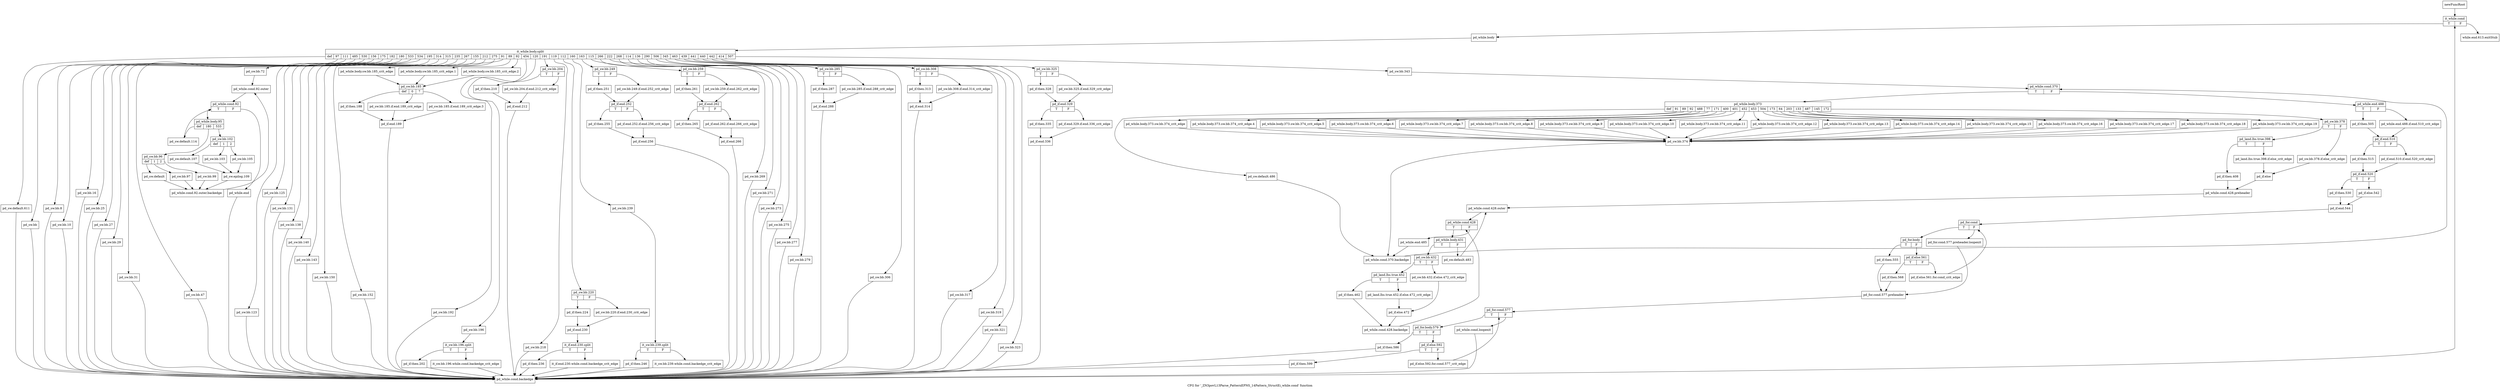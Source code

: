 digraph "CFG for '_ZN3povL13Parse_PatternEPNS_14Pattern_StructEi_while.cond' function" {
	label="CFG for '_ZN3povL13Parse_PatternEPNS_14Pattern_StructEi_while.cond' function";

	Node0x28daf50 [shape=record,label="{newFuncRoot}"];
	Node0x28daf50 -> Node0x28daff0;
	Node0x28dafa0 [shape=record,label="{while.end.613.exitStub}"];
	Node0x28daff0 [shape=record,label="{it_while.cond|{<s0>T|<s1>F}}"];
	Node0x28daff0:s0 -> Node0x28db040;
	Node0x28daff0:s1 -> Node0x28dafa0;
	Node0x28db040 [shape=record,label="{pd_while.body}"];
	Node0x28db040 -> Node0x38597c0;
	Node0x38597c0 [shape=record,label="{it_while.body.split|{<s0>def|<s1>97|<s2>111|<s3>485|<s4>530|<s5>156|<s6>175|<s7>182|<s8>180|<s9>533|<s10>534|<s11>195|<s12>314|<s13>315|<s14>235|<s15>267|<s16>155|<s17>212|<s18>275|<s19>91|<s20>89|<s21>92|<s22>454|<s23>120|<s24>191|<s25>119|<s26>112|<s27>160|<s28>163|<s29>115|<s30>266|<s31>222|<s32>268|<s33>114|<s34>136|<s35>290|<s36>506|<s37>345|<s38>463|<s39>439|<s40>441|<s41>440|<s42>442|<s43>414|<s44>507}}"];
	Node0x38597c0:s0 -> Node0x290dda0;
	Node0x38597c0:s1 -> Node0x290dd50;
	Node0x38597c0:s2 -> Node0x290dd00;
	Node0x38597c0:s3 -> Node0x290dcb0;
	Node0x38597c0:s4 -> Node0x290dc60;
	Node0x38597c0:s5 -> Node0x290dc10;
	Node0x38597c0:s6 -> Node0x290dbc0;
	Node0x38597c0:s7 -> Node0x290db70;
	Node0x38597c0:s8 -> Node0x290db20;
	Node0x38597c0:s9 -> Node0x290dad0;
	Node0x38597c0:s10 -> Node0x290d5d0;
	Node0x38597c0:s11 -> Node0x290d580;
	Node0x38597c0:s12 -> Node0x290d530;
	Node0x38597c0:s13 -> Node0x290d4e0;
	Node0x38597c0:s14 -> Node0x290d490;
	Node0x38597c0:s15 -> Node0x290d440;
	Node0x38597c0:s16 -> Node0x290d3f0;
	Node0x38597c0:s17 -> Node0x290d3a0;
	Node0x38597c0:s18 -> Node0x29046e0;
	Node0x38597c0:s19 -> Node0x2904500;
	Node0x38597c0:s20 -> Node0x29044b0;
	Node0x38597c0:s21 -> Node0x2904460;
	Node0x38597c0:s22 -> Node0x2904410;
	Node0x38597c0:s23 -> Node0x2904320;
	Node0x38597c0:s24 -> Node0x29041e0;
	Node0x38597c0:s25 -> Node0x2904190;
	Node0x38597c0:s26 -> Node0x2903fb0;
	Node0x38597c0:s27 -> Node0x2903ec0;
	Node0x38597c0:s28 -> Node0x2903c90;
	Node0x38597c0:s29 -> Node0x2903a60;
	Node0x38597c0:s30 -> Node0x2903a10;
	Node0x38597c0:s31 -> Node0x29039c0;
	Node0x38597c0:s32 -> Node0x2903970;
	Node0x38597c0:s33 -> Node0x2903920;
	Node0x38597c0:s34 -> Node0x29038d0;
	Node0x38597c0:s35 -> Node0x2903880;
	Node0x38597c0:s36 -> Node0x2903740;
	Node0x38597c0:s37 -> Node0x29036f0;
	Node0x38597c0:s38 -> Node0x29035b0;
	Node0x38597c0:s39 -> Node0x2903560;
	Node0x38597c0:s40 -> Node0x2903510;
	Node0x38597c0:s41 -> Node0x29034c0;
	Node0x38597c0:s42 -> Node0x2903470;
	Node0x38597c0:s43 -> Node0x2903240;
	Node0x38597c0:s44 -> Node0x28db090;
	Node0x28db090 [shape=record,label="{pd_sw.bb.343}"];
	Node0x28db090 -> Node0x28db0e0;
	Node0x28db0e0 [shape=record,label="{pd_while.cond.370|{<s0>T|<s1>F}}"];
	Node0x28db0e0:s0 -> Node0x29025c0;
	Node0x28db0e0:s1 -> Node0x28db130;
	Node0x28db130 [shape=record,label="{pd_while.end.488|{<s0>T|<s1>F}}"];
	Node0x28db130:s0 -> Node0x28db1d0;
	Node0x28db130:s1 -> Node0x28db180;
	Node0x28db180 [shape=record,label="{pd_while.end.488.if.end.510_crit_edge}"];
	Node0x28db180 -> Node0x28d3a10;
	Node0x28db1d0 [shape=record,label="{pd_if.then.505}"];
	Node0x28db1d0 -> Node0x28d3a10;
	Node0x28d3a10 [shape=record,label="{pd_if.end.510|{<s0>T|<s1>F}}"];
	Node0x28d3a10:s0 -> Node0x28d3ab0;
	Node0x28d3a10:s1 -> Node0x28d3a60;
	Node0x28d3a60 [shape=record,label="{pd_if.end.510.if.end.520_crit_edge}"];
	Node0x28d3a60 -> Node0x28d3b00;
	Node0x28d3ab0 [shape=record,label="{pd_if.then.515}"];
	Node0x28d3ab0 -> Node0x28d3b00;
	Node0x28d3b00 [shape=record,label="{pd_if.end.520|{<s0>T|<s1>F}}"];
	Node0x28d3b00:s0 -> Node0x28d3ba0;
	Node0x28d3b00:s1 -> Node0x28d3b50;
	Node0x28d3b50 [shape=record,label="{pd_if.else.542}"];
	Node0x28d3b50 -> Node0x28d3bf0;
	Node0x28d3ba0 [shape=record,label="{pd_if.then.530}"];
	Node0x28d3ba0 -> Node0x28d3bf0;
	Node0x28d3bf0 [shape=record,label="{pd_if.end.544}"];
	Node0x28d3bf0 -> Node0x28d3c40;
	Node0x28d3c40 [shape=record,label="{pd_for.cond|{<s0>T|<s1>F}}"];
	Node0x28d3c40:s0 -> Node0x28d3ce0;
	Node0x28d3c40:s1 -> Node0x28d3c90;
	Node0x28d3c90 [shape=record,label="{pd_for.cond.577.preheader.loopexit}"];
	Node0x28d3c90 -> Node0x2902340;
	Node0x28d3ce0 [shape=record,label="{pd_for.body|{<s0>T|<s1>F}}"];
	Node0x28d3ce0:s0 -> Node0x28d3e20;
	Node0x28d3ce0:s1 -> Node0x28d3d30;
	Node0x28d3d30 [shape=record,label="{pd_if.else.561|{<s0>T|<s1>F}}"];
	Node0x28d3d30:s0 -> Node0x28d3dd0;
	Node0x28d3d30:s1 -> Node0x28d3d80;
	Node0x28d3d80 [shape=record,label="{pd_if.else.561.for.cond_crit_edge}"];
	Node0x28d3d80 -> Node0x28d3c40;
	Node0x28d3dd0 [shape=record,label="{pd_if.then.568}"];
	Node0x28d3dd0 -> Node0x2902340;
	Node0x28d3e20 [shape=record,label="{pd_if.then.555}"];
	Node0x28d3e20 -> Node0x2902340;
	Node0x2902340 [shape=record,label="{pd_for.cond.577.preheader}"];
	Node0x2902340 -> Node0x2902390;
	Node0x2902390 [shape=record,label="{pd_for.cond.577|{<s0>T|<s1>F}}"];
	Node0x2902390:s0 -> Node0x2902430;
	Node0x2902390:s1 -> Node0x29023e0;
	Node0x29023e0 [shape=record,label="{pd_while.cond.loopexit}"];
	Node0x29023e0 -> Node0x290ddf0;
	Node0x2902430 [shape=record,label="{pd_for.body.579|{<s0>T|<s1>F}}"];
	Node0x2902430:s0 -> Node0x2902570;
	Node0x2902430:s1 -> Node0x2902480;
	Node0x2902480 [shape=record,label="{pd_if.else.592|{<s0>T|<s1>F}}"];
	Node0x2902480:s0 -> Node0x2902520;
	Node0x2902480:s1 -> Node0x29024d0;
	Node0x29024d0 [shape=record,label="{pd_if.else.592.for.cond.577_crit_edge}"];
	Node0x29024d0 -> Node0x2902390;
	Node0x2902520 [shape=record,label="{pd_if.then.599}"];
	Node0x2902520 -> Node0x290ddf0;
	Node0x2902570 [shape=record,label="{pd_if.then.586}"];
	Node0x2902570 -> Node0x290ddf0;
	Node0x29025c0 [shape=record,label="{pd_while.body.373|{<s0>def|<s1>91|<s2>89|<s3>92|<s4>488|<s5>77|<s6>171|<s7>400|<s8>401|<s9>452|<s10>453|<s11>504|<s12>173|<s13>64|<s14>203|<s15>133|<s16>487|<s17>145|<s18>172}}"];
	Node0x29025c0:s0 -> Node0x29031a0;
	Node0x29025c0:s1 -> Node0x2903100;
	Node0x29025c0:s2 -> Node0x29030b0;
	Node0x29025c0:s3 -> Node0x2903060;
	Node0x29025c0:s4 -> Node0x2903010;
	Node0x29025c0:s5 -> Node0x2902fc0;
	Node0x29025c0:s6 -> Node0x2902f70;
	Node0x29025c0:s7 -> Node0x2902f20;
	Node0x29025c0:s8 -> Node0x2902ed0;
	Node0x29025c0:s9 -> Node0x2902e80;
	Node0x29025c0:s10 -> Node0x2902e30;
	Node0x29025c0:s11 -> Node0x2902de0;
	Node0x29025c0:s12 -> Node0x2902d90;
	Node0x29025c0:s13 -> Node0x2902d40;
	Node0x29025c0:s14 -> Node0x2902cf0;
	Node0x29025c0:s15 -> Node0x2902ca0;
	Node0x29025c0:s16 -> Node0x2902c50;
	Node0x29025c0:s17 -> Node0x2902c00;
	Node0x29025c0:s18 -> Node0x2902610;
	Node0x2902610 [shape=record,label="{pd_sw.bb.378|{<s0>T|<s1>F}}"];
	Node0x2902610:s0 -> Node0x29026b0;
	Node0x2902610:s1 -> Node0x2902660;
	Node0x2902660 [shape=record,label="{pd_sw.bb.378.if.else_crit_edge}"];
	Node0x2902660 -> Node0x2902750;
	Node0x29026b0 [shape=record,label="{pd_land.lhs.true.398|{<s0>T|<s1>F}}"];
	Node0x29026b0:s0 -> Node0x29027a0;
	Node0x29026b0:s1 -> Node0x2902700;
	Node0x2902700 [shape=record,label="{pd_land.lhs.true.398.if.else_crit_edge}"];
	Node0x2902700 -> Node0x2902750;
	Node0x2902750 [shape=record,label="{pd_if.else}"];
	Node0x2902750 -> Node0x29027f0;
	Node0x29027a0 [shape=record,label="{pd_if.then.408}"];
	Node0x29027a0 -> Node0x29027f0;
	Node0x29027f0 [shape=record,label="{pd_while.cond.428.preheader}"];
	Node0x29027f0 -> Node0x2902840;
	Node0x2902840 [shape=record,label="{pd_while.cond.428.outer}"];
	Node0x2902840 -> Node0x2902890;
	Node0x2902890 [shape=record,label="{pd_while.cond.428|{<s0>T|<s1>F}}"];
	Node0x2902890:s0 -> Node0x2902930;
	Node0x2902890:s1 -> Node0x29028e0;
	Node0x29028e0 [shape=record,label="{pd_while.end.485}"];
	Node0x29028e0 -> Node0x29031f0;
	Node0x2902930 [shape=record,label="{pd_while.body.431|{<s0>T|<s1>F}}"];
	Node0x2902930:s0 -> Node0x29029d0;
	Node0x2902930:s1 -> Node0x2902980;
	Node0x2902980 [shape=record,label="{pd_sw.default.483}"];
	Node0x2902980 -> Node0x2902840;
	Node0x29029d0 [shape=record,label="{pd_sw.bb.432|{<s0>T|<s1>F}}"];
	Node0x29029d0:s0 -> Node0x2902a70;
	Node0x29029d0:s1 -> Node0x2902a20;
	Node0x2902a20 [shape=record,label="{pd_sw.bb.432.if.else.472_crit_edge}"];
	Node0x2902a20 -> Node0x2902b10;
	Node0x2902a70 [shape=record,label="{pd_land.lhs.true.452|{<s0>T|<s1>F}}"];
	Node0x2902a70:s0 -> Node0x2902b60;
	Node0x2902a70:s1 -> Node0x2902ac0;
	Node0x2902ac0 [shape=record,label="{pd_land.lhs.true.452.if.else.472_crit_edge}"];
	Node0x2902ac0 -> Node0x2902b10;
	Node0x2902b10 [shape=record,label="{pd_if.else.472}"];
	Node0x2902b10 -> Node0x2902bb0;
	Node0x2902b60 [shape=record,label="{pd_if.then.462}"];
	Node0x2902b60 -> Node0x2902bb0;
	Node0x2902bb0 [shape=record,label="{pd_while.cond.428.backedge}"];
	Node0x2902bb0 -> Node0x2902890;
	Node0x2902c00 [shape=record,label="{pd_while.body.373.sw.bb.374_crit_edge.19}"];
	Node0x2902c00 -> Node0x2903150;
	Node0x2902c50 [shape=record,label="{pd_while.body.373.sw.bb.374_crit_edge.18}"];
	Node0x2902c50 -> Node0x2903150;
	Node0x2902ca0 [shape=record,label="{pd_while.body.373.sw.bb.374_crit_edge.17}"];
	Node0x2902ca0 -> Node0x2903150;
	Node0x2902cf0 [shape=record,label="{pd_while.body.373.sw.bb.374_crit_edge.16}"];
	Node0x2902cf0 -> Node0x2903150;
	Node0x2902d40 [shape=record,label="{pd_while.body.373.sw.bb.374_crit_edge.15}"];
	Node0x2902d40 -> Node0x2903150;
	Node0x2902d90 [shape=record,label="{pd_while.body.373.sw.bb.374_crit_edge.14}"];
	Node0x2902d90 -> Node0x2903150;
	Node0x2902de0 [shape=record,label="{pd_while.body.373.sw.bb.374_crit_edge.13}"];
	Node0x2902de0 -> Node0x2903150;
	Node0x2902e30 [shape=record,label="{pd_while.body.373.sw.bb.374_crit_edge.12}"];
	Node0x2902e30 -> Node0x2903150;
	Node0x2902e80 [shape=record,label="{pd_while.body.373.sw.bb.374_crit_edge.11}"];
	Node0x2902e80 -> Node0x2903150;
	Node0x2902ed0 [shape=record,label="{pd_while.body.373.sw.bb.374_crit_edge.10}"];
	Node0x2902ed0 -> Node0x2903150;
	Node0x2902f20 [shape=record,label="{pd_while.body.373.sw.bb.374_crit_edge.9}"];
	Node0x2902f20 -> Node0x2903150;
	Node0x2902f70 [shape=record,label="{pd_while.body.373.sw.bb.374_crit_edge.8}"];
	Node0x2902f70 -> Node0x2903150;
	Node0x2902fc0 [shape=record,label="{pd_while.body.373.sw.bb.374_crit_edge.7}"];
	Node0x2902fc0 -> Node0x2903150;
	Node0x2903010 [shape=record,label="{pd_while.body.373.sw.bb.374_crit_edge.6}"];
	Node0x2903010 -> Node0x2903150;
	Node0x2903060 [shape=record,label="{pd_while.body.373.sw.bb.374_crit_edge.5}"];
	Node0x2903060 -> Node0x2903150;
	Node0x29030b0 [shape=record,label="{pd_while.body.373.sw.bb.374_crit_edge.4}"];
	Node0x29030b0 -> Node0x2903150;
	Node0x2903100 [shape=record,label="{pd_while.body.373.sw.bb.374_crit_edge}"];
	Node0x2903100 -> Node0x2903150;
	Node0x2903150 [shape=record,label="{pd_sw.bb.374}"];
	Node0x2903150 -> Node0x29031f0;
	Node0x29031a0 [shape=record,label="{pd_sw.default.486}"];
	Node0x29031a0 -> Node0x29031f0;
	Node0x29031f0 [shape=record,label="{pd_while.cond.370.backedge}"];
	Node0x29031f0 -> Node0x28db0e0;
	Node0x2903240 [shape=record,label="{pd_sw.bb.325|{<s0>T|<s1>F}}"];
	Node0x2903240:s0 -> Node0x29032e0;
	Node0x2903240:s1 -> Node0x2903290;
	Node0x2903290 [shape=record,label="{pd_sw.bb.325.if.end.329_crit_edge}"];
	Node0x2903290 -> Node0x2903330;
	Node0x29032e0 [shape=record,label="{pd_if.then.328}"];
	Node0x29032e0 -> Node0x2903330;
	Node0x2903330 [shape=record,label="{pd_if.end.329|{<s0>T|<s1>F}}"];
	Node0x2903330:s0 -> Node0x29033d0;
	Node0x2903330:s1 -> Node0x2903380;
	Node0x2903380 [shape=record,label="{pd_if.end.329.if.end.336_crit_edge}"];
	Node0x2903380 -> Node0x2903420;
	Node0x29033d0 [shape=record,label="{pd_if.then.335}"];
	Node0x29033d0 -> Node0x2903420;
	Node0x2903420 [shape=record,label="{pd_if.end.336}"];
	Node0x2903420 -> Node0x290ddf0;
	Node0x2903470 [shape=record,label="{pd_sw.bb.323}"];
	Node0x2903470 -> Node0x290ddf0;
	Node0x29034c0 [shape=record,label="{pd_sw.bb.321}"];
	Node0x29034c0 -> Node0x290ddf0;
	Node0x2903510 [shape=record,label="{pd_sw.bb.319}"];
	Node0x2903510 -> Node0x290ddf0;
	Node0x2903560 [shape=record,label="{pd_sw.bb.317}"];
	Node0x2903560 -> Node0x290ddf0;
	Node0x29035b0 [shape=record,label="{pd_sw.bb.308|{<s0>T|<s1>F}}"];
	Node0x29035b0:s0 -> Node0x2903650;
	Node0x29035b0:s1 -> Node0x2903600;
	Node0x2903600 [shape=record,label="{pd_sw.bb.308.if.end.314_crit_edge}"];
	Node0x2903600 -> Node0x29036a0;
	Node0x2903650 [shape=record,label="{pd_if.then.313}"];
	Node0x2903650 -> Node0x29036a0;
	Node0x29036a0 [shape=record,label="{pd_if.end.314}"];
	Node0x29036a0 -> Node0x290ddf0;
	Node0x29036f0 [shape=record,label="{pd_sw.bb.306}"];
	Node0x29036f0 -> Node0x290ddf0;
	Node0x2903740 [shape=record,label="{pd_sw.bb.285|{<s0>T|<s1>F}}"];
	Node0x2903740:s0 -> Node0x29037e0;
	Node0x2903740:s1 -> Node0x2903790;
	Node0x2903790 [shape=record,label="{pd_sw.bb.285.if.end.288_crit_edge}"];
	Node0x2903790 -> Node0x2903830;
	Node0x29037e0 [shape=record,label="{pd_if.then.287}"];
	Node0x29037e0 -> Node0x2903830;
	Node0x2903830 [shape=record,label="{pd_if.end.288}"];
	Node0x2903830 -> Node0x290ddf0;
	Node0x2903880 [shape=record,label="{pd_sw.bb.279}"];
	Node0x2903880 -> Node0x290ddf0;
	Node0x29038d0 [shape=record,label="{pd_sw.bb.277}"];
	Node0x29038d0 -> Node0x290ddf0;
	Node0x2903920 [shape=record,label="{pd_sw.bb.275}"];
	Node0x2903920 -> Node0x290ddf0;
	Node0x2903970 [shape=record,label="{pd_sw.bb.273}"];
	Node0x2903970 -> Node0x290ddf0;
	Node0x29039c0 [shape=record,label="{pd_sw.bb.271}"];
	Node0x29039c0 -> Node0x290ddf0;
	Node0x2903a10 [shape=record,label="{pd_sw.bb.269}"];
	Node0x2903a10 -> Node0x290ddf0;
	Node0x2903a60 [shape=record,label="{pd_sw.bb.259|{<s0>T|<s1>F}}"];
	Node0x2903a60:s0 -> Node0x2903b00;
	Node0x2903a60:s1 -> Node0x2903ab0;
	Node0x2903ab0 [shape=record,label="{pd_sw.bb.259.if.end.262_crit_edge}"];
	Node0x2903ab0 -> Node0x2903b50;
	Node0x2903b00 [shape=record,label="{pd_if.then.261}"];
	Node0x2903b00 -> Node0x2903b50;
	Node0x2903b50 [shape=record,label="{pd_if.end.262|{<s0>T|<s1>F}}"];
	Node0x2903b50:s0 -> Node0x2903bf0;
	Node0x2903b50:s1 -> Node0x2903ba0;
	Node0x2903ba0 [shape=record,label="{pd_if.end.262.if.end.266_crit_edge}"];
	Node0x2903ba0 -> Node0x2903c40;
	Node0x2903bf0 [shape=record,label="{pd_if.then.265}"];
	Node0x2903bf0 -> Node0x2903c40;
	Node0x2903c40 [shape=record,label="{pd_if.end.266}"];
	Node0x2903c40 -> Node0x290ddf0;
	Node0x2903c90 [shape=record,label="{pd_sw.bb.249|{<s0>T|<s1>F}}"];
	Node0x2903c90:s0 -> Node0x2903d30;
	Node0x2903c90:s1 -> Node0x2903ce0;
	Node0x2903ce0 [shape=record,label="{pd_sw.bb.249.if.end.252_crit_edge}"];
	Node0x2903ce0 -> Node0x2903d80;
	Node0x2903d30 [shape=record,label="{pd_if.then.251}"];
	Node0x2903d30 -> Node0x2903d80;
	Node0x2903d80 [shape=record,label="{pd_if.end.252|{<s0>T|<s1>F}}"];
	Node0x2903d80:s0 -> Node0x2903e20;
	Node0x2903d80:s1 -> Node0x2903dd0;
	Node0x2903dd0 [shape=record,label="{pd_if.end.252.if.end.256_crit_edge}"];
	Node0x2903dd0 -> Node0x2903e70;
	Node0x2903e20 [shape=record,label="{pd_if.then.255}"];
	Node0x2903e20 -> Node0x2903e70;
	Node0x2903e70 [shape=record,label="{pd_if.end.256}"];
	Node0x2903e70 -> Node0x290ddf0;
	Node0x2903ec0 [shape=record,label="{pd_sw.bb.239}"];
	Node0x2903ec0 -> Node0x38621d0;
	Node0x38621d0 [shape=record,label="{it_sw.bb.239.split|{<s0>T|<s1>F}}"];
	Node0x38621d0:s0 -> Node0x2903f60;
	Node0x38621d0:s1 -> Node0x2903f10;
	Node0x2903f10 [shape=record,label="{it_sw.bb.239.while.cond.backedge_crit_edge}"];
	Node0x2903f10 -> Node0x290ddf0;
	Node0x2903f60 [shape=record,label="{pd_if.then.246}"];
	Node0x2903f60 -> Node0x290ddf0;
	Node0x2903fb0 [shape=record,label="{pd_sw.bb.220|{<s0>T|<s1>F}}"];
	Node0x2903fb0:s0 -> Node0x2904050;
	Node0x2903fb0:s1 -> Node0x2904000;
	Node0x2904000 [shape=record,label="{pd_sw.bb.220.if.end.230_crit_edge}"];
	Node0x2904000 -> Node0x29040a0;
	Node0x2904050 [shape=record,label="{pd_if.then.224}"];
	Node0x2904050 -> Node0x29040a0;
	Node0x29040a0 [shape=record,label="{pd_if.end.230}"];
	Node0x29040a0 -> Node0x39623d0;
	Node0x39623d0 [shape=record,label="{it_if.end.230.split|{<s0>T|<s1>F}}"];
	Node0x39623d0:s0 -> Node0x2904140;
	Node0x39623d0:s1 -> Node0x29040f0;
	Node0x29040f0 [shape=record,label="{it_if.end.230.while.cond.backedge_crit_edge}"];
	Node0x29040f0 -> Node0x290ddf0;
	Node0x2904140 [shape=record,label="{pd_if.then.236}"];
	Node0x2904140 -> Node0x290ddf0;
	Node0x2904190 [shape=record,label="{pd_sw.bb.218}"];
	Node0x2904190 -> Node0x290ddf0;
	Node0x29041e0 [shape=record,label="{pd_sw.bb.204|{<s0>T|<s1>F}}"];
	Node0x29041e0:s0 -> Node0x2904280;
	Node0x29041e0:s1 -> Node0x2904230;
	Node0x2904230 [shape=record,label="{pd_sw.bb.204.if.end.212_crit_edge}"];
	Node0x2904230 -> Node0x29042d0;
	Node0x2904280 [shape=record,label="{pd_if.then.210}"];
	Node0x2904280 -> Node0x29042d0;
	Node0x29042d0 [shape=record,label="{pd_if.end.212}"];
	Node0x29042d0 -> Node0x290ddf0;
	Node0x2904320 [shape=record,label="{pd_sw.bb.196}"];
	Node0x2904320 -> Node0x3862580;
	Node0x3862580 [shape=record,label="{it_sw.bb.196.split|{<s0>T|<s1>F}}"];
	Node0x3862580:s0 -> Node0x29043c0;
	Node0x3862580:s1 -> Node0x2904370;
	Node0x2904370 [shape=record,label="{it_sw.bb.196.while.cond.backedge_crit_edge}"];
	Node0x2904370 -> Node0x290ddf0;
	Node0x29043c0 [shape=record,label="{pd_if.then.202}"];
	Node0x29043c0 -> Node0x290ddf0;
	Node0x2904410 [shape=record,label="{pd_sw.bb.192}"];
	Node0x2904410 -> Node0x290ddf0;
	Node0x2904460 [shape=record,label="{pd_while.body.sw.bb.185_crit_edge.2}"];
	Node0x2904460 -> Node0x2904550;
	Node0x29044b0 [shape=record,label="{pd_while.body.sw.bb.185_crit_edge.1}"];
	Node0x29044b0 -> Node0x2904550;
	Node0x2904500 [shape=record,label="{pd_while.body.sw.bb.185_crit_edge}"];
	Node0x2904500 -> Node0x2904550;
	Node0x2904550 [shape=record,label="{pd_sw.bb.185|{<s0>def|<s1>0|<s2>7}}"];
	Node0x2904550:s0 -> Node0x2904640;
	Node0x2904550:s1 -> Node0x29045f0;
	Node0x2904550:s2 -> Node0x29045a0;
	Node0x29045a0 [shape=record,label="{pd_sw.bb.185.if.end.189_crit_edge.3}"];
	Node0x29045a0 -> Node0x2904690;
	Node0x29045f0 [shape=record,label="{pd_sw.bb.185.if.end.189_crit_edge}"];
	Node0x29045f0 -> Node0x2904690;
	Node0x2904640 [shape=record,label="{pd_if.then.188}"];
	Node0x2904640 -> Node0x2904690;
	Node0x2904690 [shape=record,label="{pd_if.end.189}"];
	Node0x2904690 -> Node0x290ddf0;
	Node0x29046e0 [shape=record,label="{pd_sw.bb.152}"];
	Node0x29046e0 -> Node0x290ddf0;
	Node0x290d3a0 [shape=record,label="{pd_sw.bb.150}"];
	Node0x290d3a0 -> Node0x290ddf0;
	Node0x290d3f0 [shape=record,label="{pd_sw.bb.143}"];
	Node0x290d3f0 -> Node0x290ddf0;
	Node0x290d440 [shape=record,label="{pd_sw.bb.140}"];
	Node0x290d440 -> Node0x290ddf0;
	Node0x290d490 [shape=record,label="{pd_sw.bb.138}"];
	Node0x290d490 -> Node0x290ddf0;
	Node0x290d4e0 [shape=record,label="{pd_sw.bb.131}"];
	Node0x290d4e0 -> Node0x290ddf0;
	Node0x290d530 [shape=record,label="{pd_sw.bb.125}"];
	Node0x290d530 -> Node0x290ddf0;
	Node0x290d580 [shape=record,label="{pd_sw.bb.123}"];
	Node0x290d580 -> Node0x290ddf0;
	Node0x290d5d0 [shape=record,label="{pd_sw.bb.72}"];
	Node0x290d5d0 -> Node0x290d620;
	Node0x290d620 [shape=record,label="{pd_while.cond.92.outer}"];
	Node0x290d620 -> Node0x290d670;
	Node0x290d670 [shape=record,label="{pd_while.cond.92|{<s0>T|<s1>F}}"];
	Node0x290d670:s0 -> Node0x290d710;
	Node0x290d670:s1 -> Node0x290d6c0;
	Node0x290d6c0 [shape=record,label="{pd_while.end}"];
	Node0x290d6c0 -> Node0x290ddf0;
	Node0x290d710 [shape=record,label="{pd_while.body.95|{<s0>def|<s1>180|<s2>533}}"];
	Node0x290d710:s0 -> Node0x290da80;
	Node0x290d710:s1 -> Node0x290d8f0;
	Node0x290d710:s2 -> Node0x290d760;
	Node0x290d760 [shape=record,label="{pd_sw.bb.102|{<s0>def|<s1>1|<s2>2}}"];
	Node0x290d760:s0 -> Node0x290d850;
	Node0x290d760:s1 -> Node0x290d800;
	Node0x290d760:s2 -> Node0x290d7b0;
	Node0x290d7b0 [shape=record,label="{pd_sw.bb.105}"];
	Node0x290d7b0 -> Node0x290d8a0;
	Node0x290d800 [shape=record,label="{pd_sw.bb.103}"];
	Node0x290d800 -> Node0x290d8a0;
	Node0x290d850 [shape=record,label="{pd_sw.default.107}"];
	Node0x290d850 -> Node0x290d8a0;
	Node0x290d8a0 [shape=record,label="{pd_sw.epilog.109}"];
	Node0x290d8a0 -> Node0x290da30;
	Node0x290d8f0 [shape=record,label="{pd_sw.bb.96|{<s0>def|<s1>1|<s2>2}}"];
	Node0x290d8f0:s0 -> Node0x290d9e0;
	Node0x290d8f0:s1 -> Node0x290d990;
	Node0x290d8f0:s2 -> Node0x290d940;
	Node0x290d940 [shape=record,label="{pd_sw.bb.99}"];
	Node0x290d940 -> Node0x290da30;
	Node0x290d990 [shape=record,label="{pd_sw.bb.97}"];
	Node0x290d990 -> Node0x290da30;
	Node0x290d9e0 [shape=record,label="{pd_sw.default}"];
	Node0x290d9e0 -> Node0x290da30;
	Node0x290da30 [shape=record,label="{pd_while.cond.92.outer.backedge}"];
	Node0x290da30 -> Node0x290d620;
	Node0x290da80 [shape=record,label="{pd_sw.default.114}"];
	Node0x290da80 -> Node0x290d670;
	Node0x290dad0 [shape=record,label="{pd_sw.bb.47}"];
	Node0x290dad0 -> Node0x290ddf0;
	Node0x290db20 [shape=record,label="{pd_sw.bb.31}"];
	Node0x290db20 -> Node0x290ddf0;
	Node0x290db70 [shape=record,label="{pd_sw.bb.29}"];
	Node0x290db70 -> Node0x290ddf0;
	Node0x290dbc0 [shape=record,label="{pd_sw.bb.27}"];
	Node0x290dbc0 -> Node0x290ddf0;
	Node0x290dc10 [shape=record,label="{pd_sw.bb.25}"];
	Node0x290dc10 -> Node0x290ddf0;
	Node0x290dc60 [shape=record,label="{pd_sw.bb.16}"];
	Node0x290dc60 -> Node0x290ddf0;
	Node0x290dcb0 [shape=record,label="{pd_sw.bb.10}"];
	Node0x290dcb0 -> Node0x290ddf0;
	Node0x290dd00 [shape=record,label="{pd_sw.bb.8}"];
	Node0x290dd00 -> Node0x290ddf0;
	Node0x290dd50 [shape=record,label="{pd_sw.bb}"];
	Node0x290dd50 -> Node0x290ddf0;
	Node0x290dda0 [shape=record,label="{pd_sw.default.611}"];
	Node0x290dda0 -> Node0x290ddf0;
	Node0x290ddf0 [shape=record,label="{pd_while.cond.backedge}"];
	Node0x290ddf0 -> Node0x28daff0;
}
